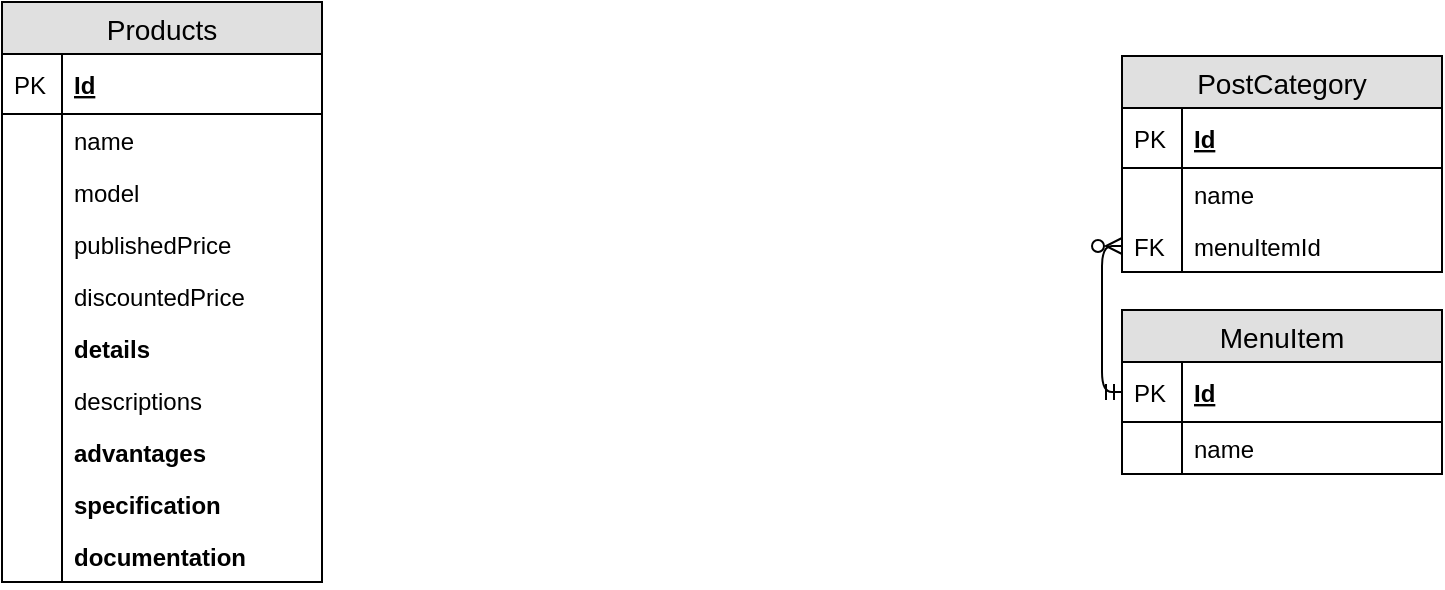 <mxfile version="10.6.0"><diagram id="Jozdrf0DuG41BURUhVmB" name="Page-1"><mxGraphModel dx="1010" dy="582" grid="1" gridSize="10" guides="1" tooltips="1" connect="1" arrows="1" fold="1" page="1" pageScale="1" pageWidth="850" pageHeight="1100" math="0" shadow="0"><root><mxCell id="0"/><mxCell id="1" parent="0"/><mxCell id="B-Vxzdzl3B0pB5vQ94Bh-1" value="Products" style="swimlane;fontStyle=0;childLayout=stackLayout;horizontal=1;startSize=26;fillColor=#e0e0e0;horizontalStack=0;resizeParent=1;resizeParentMax=0;resizeLast=0;collapsible=1;marginBottom=0;swimlaneFillColor=#ffffff;align=center;fontSize=14;" vertex="1" parent="1"><mxGeometry x="20" y="116" width="160" height="290" as="geometry"/></mxCell><mxCell id="B-Vxzdzl3B0pB5vQ94Bh-2" value="Id" style="shape=partialRectangle;top=0;left=0;right=0;bottom=1;align=left;verticalAlign=middle;fillColor=none;spacingLeft=34;spacingRight=4;overflow=hidden;rotatable=0;points=[[0,0.5],[1,0.5]];portConstraint=eastwest;dropTarget=0;fontStyle=5;fontSize=12;" vertex="1" parent="B-Vxzdzl3B0pB5vQ94Bh-1"><mxGeometry y="26" width="160" height="30" as="geometry"/></mxCell><mxCell id="B-Vxzdzl3B0pB5vQ94Bh-3" value="PK" style="shape=partialRectangle;top=0;left=0;bottom=0;fillColor=none;align=left;verticalAlign=middle;spacingLeft=4;spacingRight=4;overflow=hidden;rotatable=0;points=[];portConstraint=eastwest;part=1;fontSize=12;" vertex="1" connectable="0" parent="B-Vxzdzl3B0pB5vQ94Bh-2"><mxGeometry width="30" height="30" as="geometry"/></mxCell><mxCell id="B-Vxzdzl3B0pB5vQ94Bh-4" value="name" style="shape=partialRectangle;top=0;left=0;right=0;bottom=0;align=left;verticalAlign=top;fillColor=none;spacingLeft=34;spacingRight=4;overflow=hidden;rotatable=0;points=[[0,0.5],[1,0.5]];portConstraint=eastwest;dropTarget=0;fontSize=12;" vertex="1" parent="B-Vxzdzl3B0pB5vQ94Bh-1"><mxGeometry y="56" width="160" height="26" as="geometry"/></mxCell><mxCell id="B-Vxzdzl3B0pB5vQ94Bh-5" value="" style="shape=partialRectangle;top=0;left=0;bottom=0;fillColor=none;align=left;verticalAlign=top;spacingLeft=4;spacingRight=4;overflow=hidden;rotatable=0;points=[];portConstraint=eastwest;part=1;fontSize=12;" vertex="1" connectable="0" parent="B-Vxzdzl3B0pB5vQ94Bh-4"><mxGeometry width="30" height="26" as="geometry"/></mxCell><mxCell id="B-Vxzdzl3B0pB5vQ94Bh-6" value="model" style="shape=partialRectangle;top=0;left=0;right=0;bottom=0;align=left;verticalAlign=top;fillColor=none;spacingLeft=34;spacingRight=4;overflow=hidden;rotatable=0;points=[[0,0.5],[1,0.5]];portConstraint=eastwest;dropTarget=0;fontSize=12;" vertex="1" parent="B-Vxzdzl3B0pB5vQ94Bh-1"><mxGeometry y="82" width="160" height="26" as="geometry"/></mxCell><mxCell id="B-Vxzdzl3B0pB5vQ94Bh-7" value="" style="shape=partialRectangle;top=0;left=0;bottom=0;fillColor=none;align=left;verticalAlign=top;spacingLeft=4;spacingRight=4;overflow=hidden;rotatable=0;points=[];portConstraint=eastwest;part=1;fontSize=12;" vertex="1" connectable="0" parent="B-Vxzdzl3B0pB5vQ94Bh-6"><mxGeometry width="30" height="26" as="geometry"/></mxCell><mxCell id="B-Vxzdzl3B0pB5vQ94Bh-8" value="publishedPrice" style="shape=partialRectangle;top=0;left=0;right=0;bottom=0;align=left;verticalAlign=top;fillColor=none;spacingLeft=34;spacingRight=4;overflow=hidden;rotatable=0;points=[[0,0.5],[1,0.5]];portConstraint=eastwest;dropTarget=0;fontSize=12;" vertex="1" parent="B-Vxzdzl3B0pB5vQ94Bh-1"><mxGeometry y="108" width="160" height="26" as="geometry"/></mxCell><mxCell id="B-Vxzdzl3B0pB5vQ94Bh-9" value="" style="shape=partialRectangle;top=0;left=0;bottom=0;fillColor=none;align=left;verticalAlign=top;spacingLeft=4;spacingRight=4;overflow=hidden;rotatable=0;points=[];portConstraint=eastwest;part=1;fontSize=12;" vertex="1" connectable="0" parent="B-Vxzdzl3B0pB5vQ94Bh-8"><mxGeometry width="30" height="26" as="geometry"/></mxCell><mxCell id="B-Vxzdzl3B0pB5vQ94Bh-12" value="discountedPrice" style="shape=partialRectangle;top=0;left=0;right=0;bottom=0;align=left;verticalAlign=top;fillColor=none;spacingLeft=34;spacingRight=4;overflow=hidden;rotatable=0;points=[[0,0.5],[1,0.5]];portConstraint=eastwest;dropTarget=0;fontSize=12;" vertex="1" parent="B-Vxzdzl3B0pB5vQ94Bh-1"><mxGeometry y="134" width="160" height="26" as="geometry"/></mxCell><mxCell id="B-Vxzdzl3B0pB5vQ94Bh-13" value="" style="shape=partialRectangle;top=0;left=0;bottom=0;fillColor=none;align=left;verticalAlign=top;spacingLeft=4;spacingRight=4;overflow=hidden;rotatable=0;points=[];portConstraint=eastwest;part=1;fontSize=12;" vertex="1" connectable="0" parent="B-Vxzdzl3B0pB5vQ94Bh-12"><mxGeometry width="30" height="26" as="geometry"/></mxCell><mxCell id="B-Vxzdzl3B0pB5vQ94Bh-14" value="details" style="shape=partialRectangle;top=0;left=0;right=0;bottom=0;align=left;verticalAlign=top;fillColor=none;spacingLeft=34;spacingRight=4;overflow=hidden;rotatable=0;points=[[0,0.5],[1,0.5]];portConstraint=eastwest;dropTarget=0;fontSize=12;fontStyle=1" vertex="1" parent="B-Vxzdzl3B0pB5vQ94Bh-1"><mxGeometry y="160" width="160" height="26" as="geometry"/></mxCell><mxCell id="B-Vxzdzl3B0pB5vQ94Bh-15" value="" style="shape=partialRectangle;top=0;left=0;bottom=0;fillColor=none;align=left;verticalAlign=top;spacingLeft=4;spacingRight=4;overflow=hidden;rotatable=0;points=[];portConstraint=eastwest;part=1;fontSize=12;" vertex="1" connectable="0" parent="B-Vxzdzl3B0pB5vQ94Bh-14"><mxGeometry width="30" height="26" as="geometry"/></mxCell><mxCell id="B-Vxzdzl3B0pB5vQ94Bh-16" value="descriptions" style="shape=partialRectangle;top=0;left=0;right=0;bottom=0;align=left;verticalAlign=top;fillColor=none;spacingLeft=34;spacingRight=4;overflow=hidden;rotatable=0;points=[[0,0.5],[1,0.5]];portConstraint=eastwest;dropTarget=0;fontSize=12;" vertex="1" parent="B-Vxzdzl3B0pB5vQ94Bh-1"><mxGeometry y="186" width="160" height="26" as="geometry"/></mxCell><mxCell id="B-Vxzdzl3B0pB5vQ94Bh-17" value="" style="shape=partialRectangle;top=0;left=0;bottom=0;fillColor=none;align=left;verticalAlign=top;spacingLeft=4;spacingRight=4;overflow=hidden;rotatable=0;points=[];portConstraint=eastwest;part=1;fontSize=12;" vertex="1" connectable="0" parent="B-Vxzdzl3B0pB5vQ94Bh-16"><mxGeometry width="30" height="26" as="geometry"/></mxCell><mxCell id="B-Vxzdzl3B0pB5vQ94Bh-33" value="advantages" style="shape=partialRectangle;top=0;left=0;right=0;bottom=0;align=left;verticalAlign=top;fillColor=none;spacingLeft=34;spacingRight=4;overflow=hidden;rotatable=0;points=[[0,0.5],[1,0.5]];portConstraint=eastwest;dropTarget=0;fontSize=12;fontStyle=1" vertex="1" parent="B-Vxzdzl3B0pB5vQ94Bh-1"><mxGeometry y="212" width="160" height="26" as="geometry"/></mxCell><mxCell id="B-Vxzdzl3B0pB5vQ94Bh-34" value="" style="shape=partialRectangle;top=0;left=0;bottom=0;fillColor=none;align=left;verticalAlign=top;spacingLeft=4;spacingRight=4;overflow=hidden;rotatable=0;points=[];portConstraint=eastwest;part=1;fontSize=12;" vertex="1" connectable="0" parent="B-Vxzdzl3B0pB5vQ94Bh-33"><mxGeometry width="30" height="26" as="geometry"/></mxCell><mxCell id="B-Vxzdzl3B0pB5vQ94Bh-35" value="specification" style="shape=partialRectangle;top=0;left=0;right=0;bottom=0;align=left;verticalAlign=top;fillColor=none;spacingLeft=34;spacingRight=4;overflow=hidden;rotatable=0;points=[[0,0.5],[1,0.5]];portConstraint=eastwest;dropTarget=0;fontSize=12;fontStyle=1" vertex="1" parent="B-Vxzdzl3B0pB5vQ94Bh-1"><mxGeometry y="238" width="160" height="26" as="geometry"/></mxCell><mxCell id="B-Vxzdzl3B0pB5vQ94Bh-36" value="" style="shape=partialRectangle;top=0;left=0;bottom=0;fillColor=none;align=left;verticalAlign=top;spacingLeft=4;spacingRight=4;overflow=hidden;rotatable=0;points=[];portConstraint=eastwest;part=1;fontSize=12;" vertex="1" connectable="0" parent="B-Vxzdzl3B0pB5vQ94Bh-35"><mxGeometry width="30" height="26" as="geometry"/></mxCell><mxCell id="B-Vxzdzl3B0pB5vQ94Bh-37" value="documentation" style="shape=partialRectangle;top=0;left=0;right=0;bottom=0;align=left;verticalAlign=top;fillColor=none;spacingLeft=34;spacingRight=4;overflow=hidden;rotatable=0;points=[[0,0.5],[1,0.5]];portConstraint=eastwest;dropTarget=0;fontSize=12;fontStyle=1" vertex="1" parent="B-Vxzdzl3B0pB5vQ94Bh-1"><mxGeometry y="264" width="160" height="26" as="geometry"/></mxCell><mxCell id="B-Vxzdzl3B0pB5vQ94Bh-38" value="" style="shape=partialRectangle;top=0;left=0;bottom=0;fillColor=none;align=left;verticalAlign=top;spacingLeft=4;spacingRight=4;overflow=hidden;rotatable=0;points=[];portConstraint=eastwest;part=1;fontSize=12;" vertex="1" connectable="0" parent="B-Vxzdzl3B0pB5vQ94Bh-37"><mxGeometry width="30" height="26" as="geometry"/></mxCell><mxCell id="B-Vxzdzl3B0pB5vQ94Bh-39" value="PostCategory" style="swimlane;fontStyle=0;childLayout=stackLayout;horizontal=1;startSize=26;fillColor=#e0e0e0;horizontalStack=0;resizeParent=1;resizeParentMax=0;resizeLast=0;collapsible=1;marginBottom=0;swimlaneFillColor=#ffffff;align=center;fontSize=14;" vertex="1" parent="1"><mxGeometry x="580" y="143" width="160" height="108" as="geometry"/></mxCell><mxCell id="B-Vxzdzl3B0pB5vQ94Bh-40" value="Id" style="shape=partialRectangle;top=0;left=0;right=0;bottom=1;align=left;verticalAlign=middle;fillColor=none;spacingLeft=34;spacingRight=4;overflow=hidden;rotatable=0;points=[[0,0.5],[1,0.5]];portConstraint=eastwest;dropTarget=0;fontStyle=5;fontSize=12;" vertex="1" parent="B-Vxzdzl3B0pB5vQ94Bh-39"><mxGeometry y="26" width="160" height="30" as="geometry"/></mxCell><mxCell id="B-Vxzdzl3B0pB5vQ94Bh-41" value="PK" style="shape=partialRectangle;top=0;left=0;bottom=0;fillColor=none;align=left;verticalAlign=middle;spacingLeft=4;spacingRight=4;overflow=hidden;rotatable=0;points=[];portConstraint=eastwest;part=1;fontSize=12;" vertex="1" connectable="0" parent="B-Vxzdzl3B0pB5vQ94Bh-40"><mxGeometry width="30" height="30" as="geometry"/></mxCell><mxCell id="B-Vxzdzl3B0pB5vQ94Bh-42" value="name" style="shape=partialRectangle;top=0;left=0;right=0;bottom=0;align=left;verticalAlign=top;fillColor=none;spacingLeft=34;spacingRight=4;overflow=hidden;rotatable=0;points=[[0,0.5],[1,0.5]];portConstraint=eastwest;dropTarget=0;fontSize=12;" vertex="1" parent="B-Vxzdzl3B0pB5vQ94Bh-39"><mxGeometry y="56" width="160" height="26" as="geometry"/></mxCell><mxCell id="B-Vxzdzl3B0pB5vQ94Bh-43" value="" style="shape=partialRectangle;top=0;left=0;bottom=0;fillColor=none;align=left;verticalAlign=top;spacingLeft=4;spacingRight=4;overflow=hidden;rotatable=0;points=[];portConstraint=eastwest;part=1;fontSize=12;" vertex="1" connectable="0" parent="B-Vxzdzl3B0pB5vQ94Bh-42"><mxGeometry width="30" height="26" as="geometry"/></mxCell><mxCell id="B-Vxzdzl3B0pB5vQ94Bh-55" value="menuItemId" style="shape=partialRectangle;top=0;left=0;right=0;bottom=0;align=left;verticalAlign=top;fillColor=none;spacingLeft=34;spacingRight=4;overflow=hidden;rotatable=0;points=[[0,0.5],[1,0.5]];portConstraint=eastwest;dropTarget=0;fontSize=12;" vertex="1" parent="B-Vxzdzl3B0pB5vQ94Bh-39"><mxGeometry y="82" width="160" height="26" as="geometry"/></mxCell><mxCell id="B-Vxzdzl3B0pB5vQ94Bh-56" value="FK" style="shape=partialRectangle;top=0;left=0;bottom=0;fillColor=none;align=left;verticalAlign=top;spacingLeft=4;spacingRight=4;overflow=hidden;rotatable=0;points=[];portConstraint=eastwest;part=1;fontSize=12;" vertex="1" connectable="0" parent="B-Vxzdzl3B0pB5vQ94Bh-55"><mxGeometry width="30" height="26" as="geometry"/></mxCell><mxCell id="B-Vxzdzl3B0pB5vQ94Bh-50" value="MenuItem" style="swimlane;fontStyle=0;childLayout=stackLayout;horizontal=1;startSize=26;fillColor=#e0e0e0;horizontalStack=0;resizeParent=1;resizeParentMax=0;resizeLast=0;collapsible=1;marginBottom=0;swimlaneFillColor=#ffffff;align=center;fontSize=14;" vertex="1" parent="1"><mxGeometry x="580" y="270" width="160" height="82" as="geometry"/></mxCell><mxCell id="B-Vxzdzl3B0pB5vQ94Bh-51" value="Id" style="shape=partialRectangle;top=0;left=0;right=0;bottom=1;align=left;verticalAlign=middle;fillColor=none;spacingLeft=34;spacingRight=4;overflow=hidden;rotatable=0;points=[[0,0.5],[1,0.5]];portConstraint=eastwest;dropTarget=0;fontStyle=5;fontSize=12;" vertex="1" parent="B-Vxzdzl3B0pB5vQ94Bh-50"><mxGeometry y="26" width="160" height="30" as="geometry"/></mxCell><mxCell id="B-Vxzdzl3B0pB5vQ94Bh-52" value="PK" style="shape=partialRectangle;top=0;left=0;bottom=0;fillColor=none;align=left;verticalAlign=middle;spacingLeft=4;spacingRight=4;overflow=hidden;rotatable=0;points=[];portConstraint=eastwest;part=1;fontSize=12;" vertex="1" connectable="0" parent="B-Vxzdzl3B0pB5vQ94Bh-51"><mxGeometry width="30" height="30" as="geometry"/></mxCell><mxCell id="B-Vxzdzl3B0pB5vQ94Bh-53" value="name" style="shape=partialRectangle;top=0;left=0;right=0;bottom=0;align=left;verticalAlign=top;fillColor=none;spacingLeft=34;spacingRight=4;overflow=hidden;rotatable=0;points=[[0,0.5],[1,0.5]];portConstraint=eastwest;dropTarget=0;fontSize=12;" vertex="1" parent="B-Vxzdzl3B0pB5vQ94Bh-50"><mxGeometry y="56" width="160" height="26" as="geometry"/></mxCell><mxCell id="B-Vxzdzl3B0pB5vQ94Bh-54" value="" style="shape=partialRectangle;top=0;left=0;bottom=0;fillColor=none;align=left;verticalAlign=top;spacingLeft=4;spacingRight=4;overflow=hidden;rotatable=0;points=[];portConstraint=eastwest;part=1;fontSize=12;" vertex="1" connectable="0" parent="B-Vxzdzl3B0pB5vQ94Bh-53"><mxGeometry width="30" height="26" as="geometry"/></mxCell><mxCell id="B-Vxzdzl3B0pB5vQ94Bh-57" value="" style="edgeStyle=orthogonalEdgeStyle;fontSize=12;html=1;endArrow=ERzeroToMany;startArrow=ERmandOne;entryX=0;entryY=0.5;entryDx=0;entryDy=0;exitX=0;exitY=0.5;exitDx=0;exitDy=0;" edge="1" parent="1" source="B-Vxzdzl3B0pB5vQ94Bh-51" target="B-Vxzdzl3B0pB5vQ94Bh-55"><mxGeometry width="100" height="100" relative="1" as="geometry"><mxPoint x="402" y="383" as="sourcePoint"/><mxPoint x="502" y="283" as="targetPoint"/></mxGeometry></mxCell></root></mxGraphModel></diagram></mxfile>